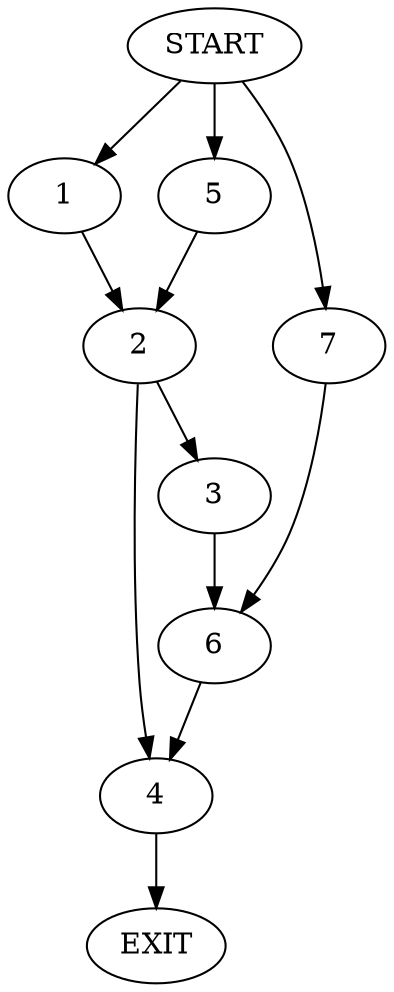digraph {
0 [label="START"]
8 [label="EXIT"]
0 -> 1
1 -> 2
2 -> 3
2 -> 4
0 -> 5
5 -> 2
4 -> 8
3 -> 6
6 -> 4
0 -> 7
7 -> 6
}
